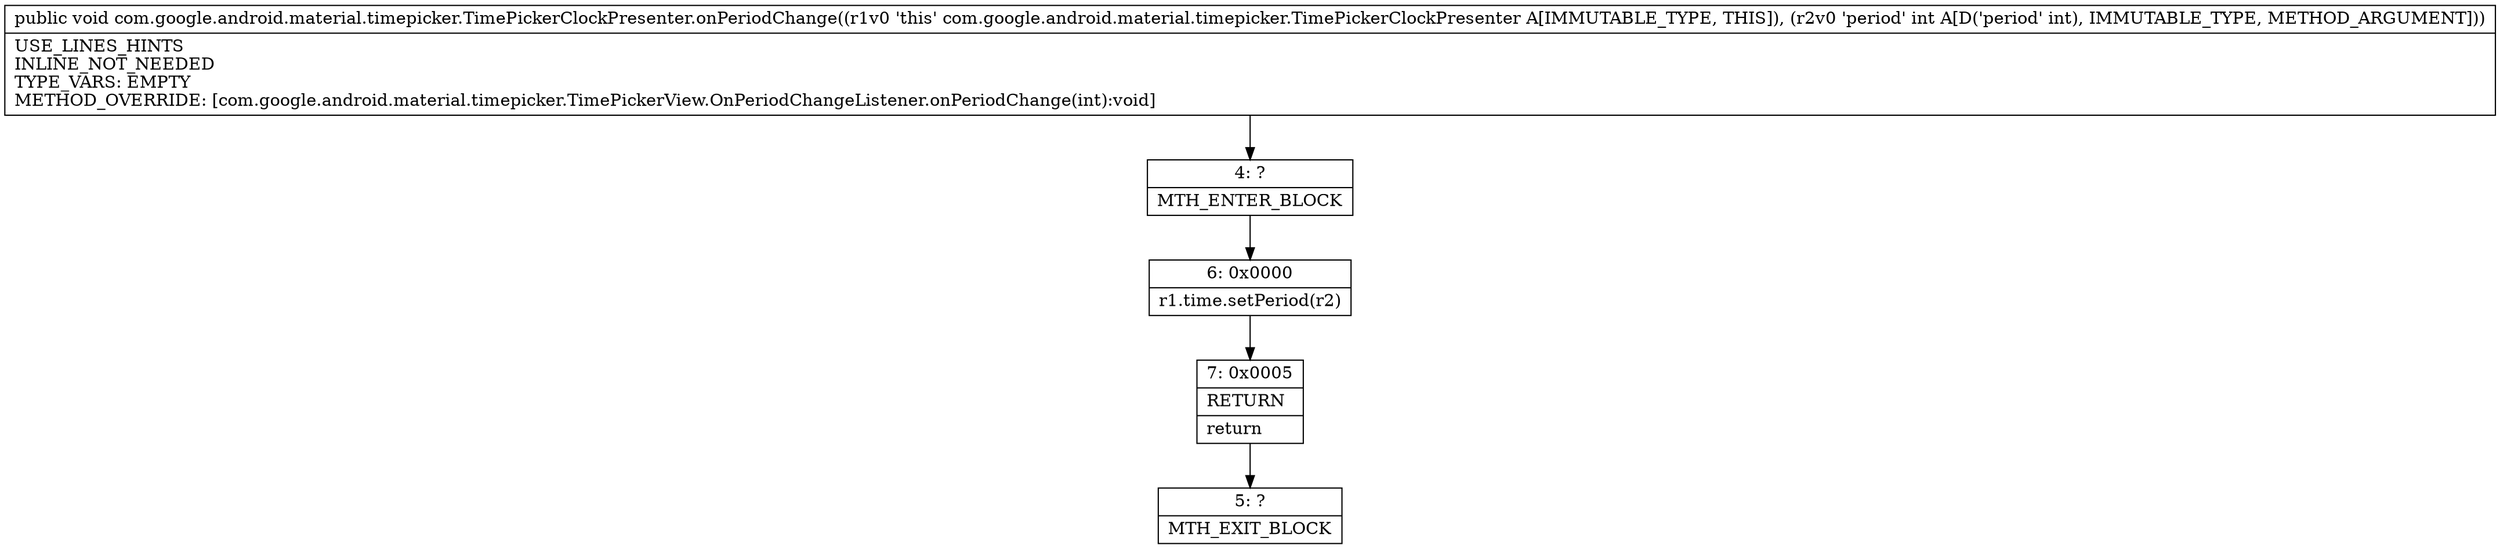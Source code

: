 digraph "CFG forcom.google.android.material.timepicker.TimePickerClockPresenter.onPeriodChange(I)V" {
Node_4 [shape=record,label="{4\:\ ?|MTH_ENTER_BLOCK\l}"];
Node_6 [shape=record,label="{6\:\ 0x0000|r1.time.setPeriod(r2)\l}"];
Node_7 [shape=record,label="{7\:\ 0x0005|RETURN\l|return\l}"];
Node_5 [shape=record,label="{5\:\ ?|MTH_EXIT_BLOCK\l}"];
MethodNode[shape=record,label="{public void com.google.android.material.timepicker.TimePickerClockPresenter.onPeriodChange((r1v0 'this' com.google.android.material.timepicker.TimePickerClockPresenter A[IMMUTABLE_TYPE, THIS]), (r2v0 'period' int A[D('period' int), IMMUTABLE_TYPE, METHOD_ARGUMENT]))  | USE_LINES_HINTS\lINLINE_NOT_NEEDED\lTYPE_VARS: EMPTY\lMETHOD_OVERRIDE: [com.google.android.material.timepicker.TimePickerView.OnPeriodChangeListener.onPeriodChange(int):void]\l}"];
MethodNode -> Node_4;Node_4 -> Node_6;
Node_6 -> Node_7;
Node_7 -> Node_5;
}

